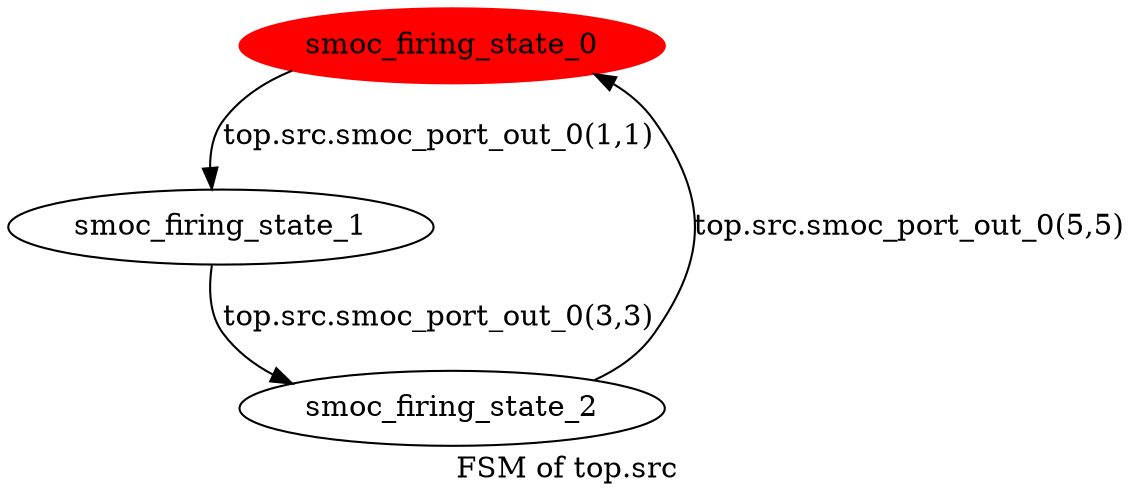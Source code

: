 digraph G {
graph [label="FSM of top.src"]
0[color="red" label="smoc_firing_state_0" style="filled"];
1[label="smoc_firing_state_2"];
2[label="smoc_firing_state_1"];
0->2 [label="top.src.smoc_port_out_0(1,1)"];
1->0 [label="top.src.smoc_port_out_0(5,5)"];
2->1 [label="top.src.smoc_port_out_0(3,3)"];
}
digraph G {
graph [label="FSM of top.process"]
0[color="red" label="smoc_firing_state_3" style="filled"];
1[label="smoc_firing_state_4"];
2[label="smoc_firing_state_5"];
0->1 [label="(top.process.smoc_port_in_0(1,1)&&top.process.smoc_port_out_0(1,1))"];
1->2 [label="(top.process.smoc_port_in_0(5,5)&&top.process.smoc_port_out_0(5,5))"];
2->0 [label="(top.process.smoc_port_in_0(3,3)&&top.process.smoc_port_out_0(3,3))"];
}
digraph G {
graph [label="FSM of top.sink"]
0[color="red" label="smoc_firing_state_6" style="filled"];
1[label="smoc_firing_state_7"];
2[label="smoc_firing_state_8"];
0->1 [label="top.sink.smoc_port_in_0(5,5)"];
1->2 [label="top.sink.smoc_port_in_0(3,3)"];
2->0 [label="top.sink.smoc_port_in_0(1,1)"];
}
